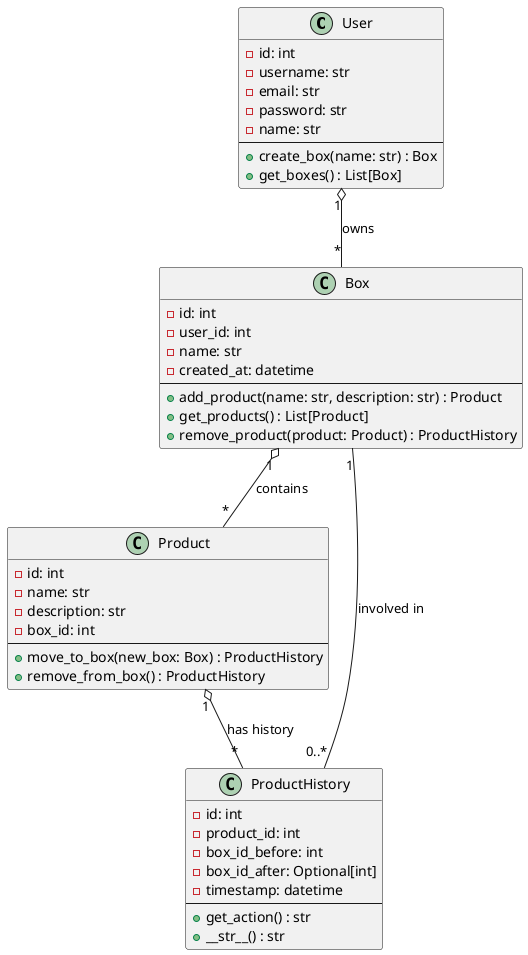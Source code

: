 
@startuml ClassDiagram

class User {
    - id: int
    - username: str
    - email: str
    - password: str
    - name: str
    --
    + create_box(name: str) : Box
    + get_boxes() : List[Box]
}

class Box {
    - id: int
    - user_id: int
    - name: str
    - created_at: datetime
    --
    + add_product(name: str, description: str) : Product
    + get_products() : List[Product]
    + remove_product(product: Product) : ProductHistory
}

class Product {
    - id: int
    - name: str
    - description: str
    - box_id: int
    --
    + move_to_box(new_box: Box) : ProductHistory
    + remove_from_box() : ProductHistory
}

class ProductHistory {
    - id: int
    - product_id: int
    - box_id_before: int
    - box_id_after: Optional[int] 
    - timestamp: datetime
    --
    + get_action() : str
    + __str__() : str
}

' Relationships (English)
User "1" o-- "*" Box : owns
Box "1" o-- "*" Product : contains
Product "1" o-- "*" ProductHistory : has history
Box "1" -- "0..*" ProductHistory : involved in

@enduml
